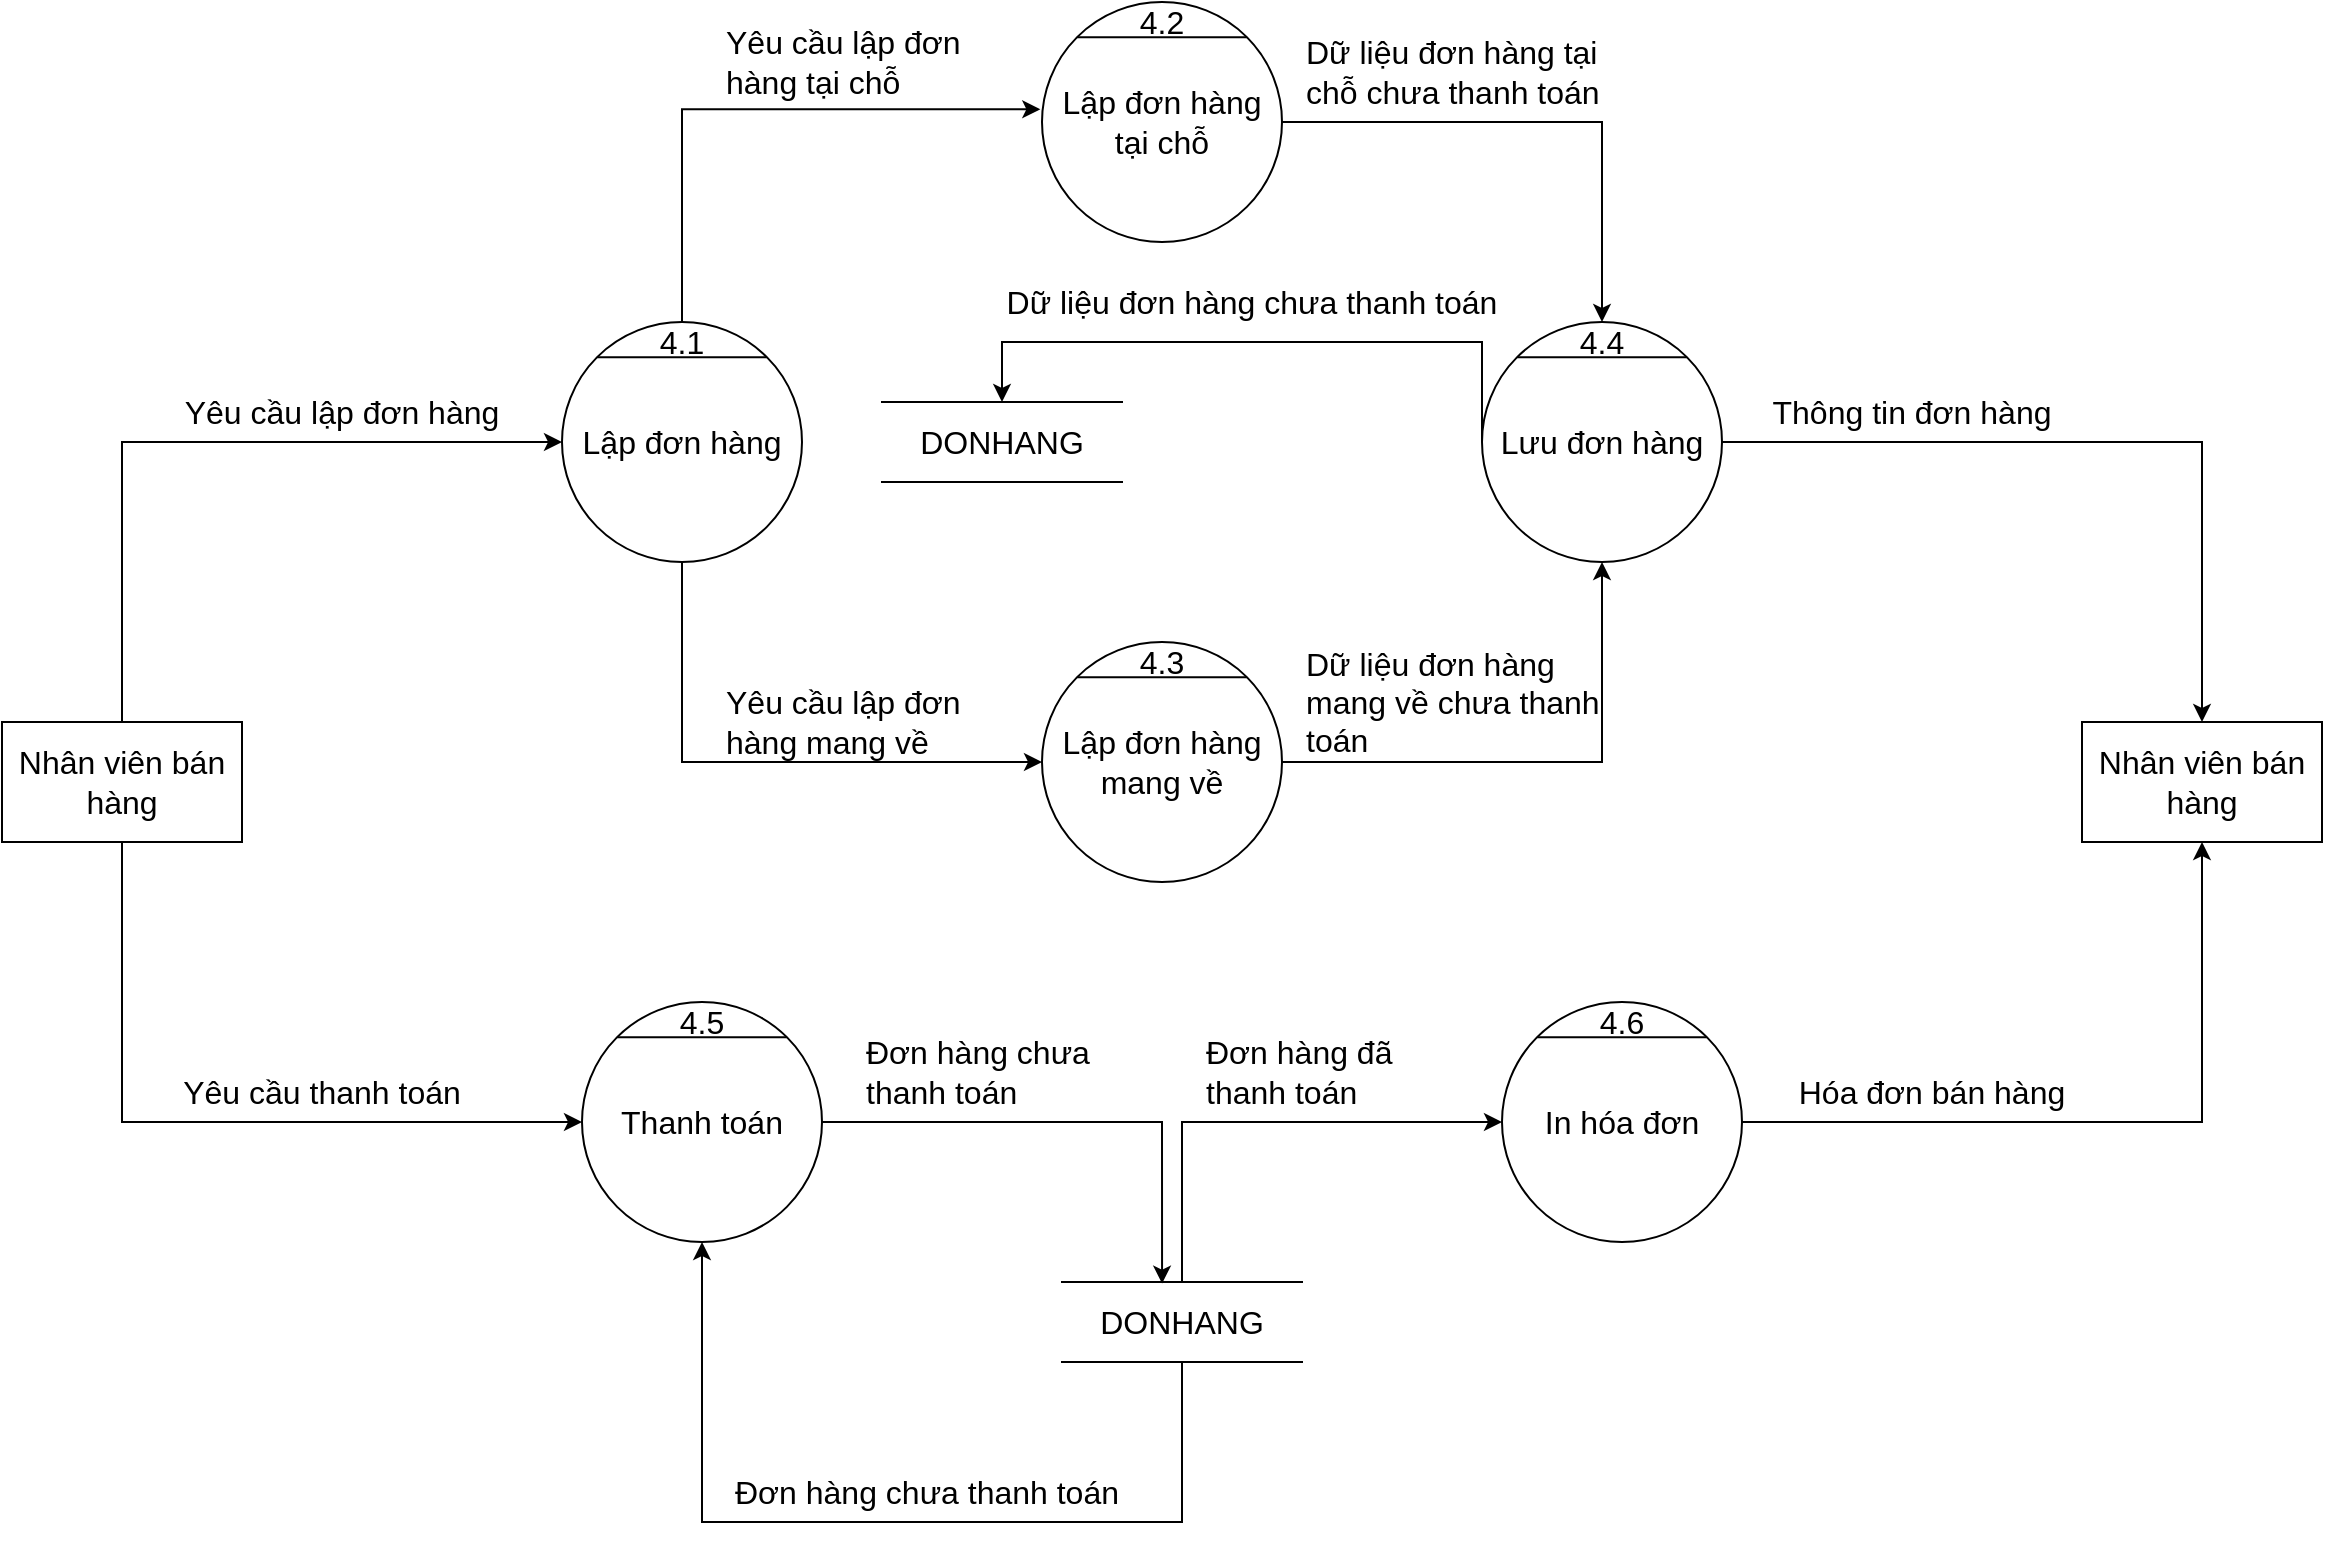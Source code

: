 <mxfile version="16.4.11" type="device"><diagram id="5ax3_BtPayFMwOqcSAkN" name="Page-1"><mxGraphModel dx="2333" dy="916" grid="1" gridSize="10" guides="1" tooltips="1" connect="1" arrows="1" fold="1" page="1" pageScale="1" pageWidth="850" pageHeight="1100" math="0" shadow="0"><root><mxCell id="0"/><mxCell id="1" parent="0"/><mxCell id="x4l41mXJJrtiR1HpYleA-1" value="Lập đơn hàng" style="ellipse;whiteSpace=wrap;html=1;aspect=fixed;fontSize=16;" parent="1" vertex="1"><mxGeometry x="120" y="320" width="120" height="120" as="geometry"/></mxCell><mxCell id="z9V9cIidKSv7BsvC9LAc-1" value="" style="endArrow=none;html=1;rounded=0;exitX=0;exitY=0;exitDx=0;exitDy=0;entryX=1;entryY=0;entryDx=0;entryDy=0;fontSize=16;" edge="1" parent="1" source="x4l41mXJJrtiR1HpYleA-1" target="x4l41mXJJrtiR1HpYleA-1"><mxGeometry width="50" height="50" relative="1" as="geometry"><mxPoint x="400" y="360" as="sourcePoint"/><mxPoint x="450" y="310" as="targetPoint"/></mxGeometry></mxCell><mxCell id="z9V9cIidKSv7BsvC9LAc-3" value="4.1" style="text;html=1;strokeColor=none;fillColor=none;align=center;verticalAlign=middle;whiteSpace=wrap;rounded=0;fontSize=16;" vertex="1" parent="1"><mxGeometry x="160" y="320" width="40" height="20" as="geometry"/></mxCell><mxCell id="z9V9cIidKSv7BsvC9LAc-4" value="Nhân viên bán hàng" style="rounded=0;whiteSpace=wrap;html=1;fontSize=16;" vertex="1" parent="1"><mxGeometry x="-160" y="520" width="120" height="60" as="geometry"/></mxCell><mxCell id="z9V9cIidKSv7BsvC9LAc-6" value="Yêu cầu lập đơn hàng" style="text;html=1;strokeColor=none;fillColor=none;align=center;verticalAlign=middle;whiteSpace=wrap;rounded=0;fontSize=16;" vertex="1" parent="1"><mxGeometry x="-70" y="350" width="160" height="30" as="geometry"/></mxCell><mxCell id="z9V9cIidKSv7BsvC9LAc-9" value="Lập đơn hàng tại chỗ" style="ellipse;whiteSpace=wrap;html=1;aspect=fixed;fontSize=16;" vertex="1" parent="1"><mxGeometry x="360" y="160" width="120" height="120" as="geometry"/></mxCell><mxCell id="z9V9cIidKSv7BsvC9LAc-10" value="" style="endArrow=none;html=1;rounded=0;exitX=0;exitY=0;exitDx=0;exitDy=0;entryX=1;entryY=0;entryDx=0;entryDy=0;fontSize=16;" edge="1" parent="1" source="z9V9cIidKSv7BsvC9LAc-9" target="z9V9cIidKSv7BsvC9LAc-9"><mxGeometry width="50" height="50" relative="1" as="geometry"><mxPoint x="640" y="200" as="sourcePoint"/><mxPoint x="690" y="150" as="targetPoint"/></mxGeometry></mxCell><mxCell id="z9V9cIidKSv7BsvC9LAc-11" value="4.2" style="text;html=1;strokeColor=none;fillColor=none;align=center;verticalAlign=middle;whiteSpace=wrap;rounded=0;fontSize=16;" vertex="1" parent="1"><mxGeometry x="400" y="160" width="40" height="20" as="geometry"/></mxCell><mxCell id="z9V9cIidKSv7BsvC9LAc-12" value="Lập đơn hàng mang về" style="ellipse;whiteSpace=wrap;html=1;aspect=fixed;fontSize=16;" vertex="1" parent="1"><mxGeometry x="360" y="480" width="120" height="120" as="geometry"/></mxCell><mxCell id="z9V9cIidKSv7BsvC9LAc-13" value="" style="endArrow=none;html=1;rounded=0;exitX=0;exitY=0;exitDx=0;exitDy=0;entryX=1;entryY=0;entryDx=0;entryDy=0;fontSize=16;" edge="1" parent="1" source="z9V9cIidKSv7BsvC9LAc-12" target="z9V9cIidKSv7BsvC9LAc-12"><mxGeometry width="50" height="50" relative="1" as="geometry"><mxPoint x="640" y="520" as="sourcePoint"/><mxPoint x="690" y="470" as="targetPoint"/></mxGeometry></mxCell><mxCell id="z9V9cIidKSv7BsvC9LAc-14" value="4.3" style="text;html=1;strokeColor=none;fillColor=none;align=center;verticalAlign=middle;whiteSpace=wrap;rounded=0;fontSize=16;" vertex="1" parent="1"><mxGeometry x="400" y="480" width="40" height="20" as="geometry"/></mxCell><mxCell id="z9V9cIidKSv7BsvC9LAc-15" value="" style="edgeStyle=elbowEdgeStyle;elbow=horizontal;endArrow=classic;html=1;rounded=0;fontSize=16;entryX=-0.007;entryY=0.447;entryDx=0;entryDy=0;entryPerimeter=0;exitX=0.5;exitY=0;exitDx=0;exitDy=0;" edge="1" parent="1" source="z9V9cIidKSv7BsvC9LAc-3" target="z9V9cIidKSv7BsvC9LAc-9"><mxGeometry width="50" height="50" relative="1" as="geometry"><mxPoint x="30" y="500" as="sourcePoint"/><mxPoint x="80" y="450" as="targetPoint"/><Array as="points"><mxPoint x="180" y="270"/></Array></mxGeometry></mxCell><mxCell id="z9V9cIidKSv7BsvC9LAc-16" value="Yêu cầu lập đơn hàng tại chỗ" style="text;html=1;strokeColor=none;fillColor=none;align=left;verticalAlign=middle;whiteSpace=wrap;rounded=0;fontSize=16;" vertex="1" parent="1"><mxGeometry x="200" y="170" width="130" height="40" as="geometry"/></mxCell><mxCell id="z9V9cIidKSv7BsvC9LAc-17" value="" style="edgeStyle=segmentEdgeStyle;endArrow=classic;html=1;rounded=0;fontSize=16;entryX=0;entryY=0.5;entryDx=0;entryDy=0;exitX=0.5;exitY=1;exitDx=0;exitDy=0;" edge="1" parent="1" source="x4l41mXJJrtiR1HpYleA-1" target="z9V9cIidKSv7BsvC9LAc-12"><mxGeometry width="50" height="50" relative="1" as="geometry"><mxPoint x="30" y="590" as="sourcePoint"/><mxPoint x="80" y="540" as="targetPoint"/><Array as="points"><mxPoint x="180" y="540"/></Array></mxGeometry></mxCell><mxCell id="z9V9cIidKSv7BsvC9LAc-18" value="Yêu cầu lập đơn hàng mang về" style="text;html=1;strokeColor=none;fillColor=none;align=left;verticalAlign=middle;whiteSpace=wrap;rounded=0;fontSize=16;" vertex="1" parent="1"><mxGeometry x="200" y="500" width="130" height="40" as="geometry"/></mxCell><mxCell id="z9V9cIidKSv7BsvC9LAc-19" value="DONHANG" style="shape=partialRectangle;whiteSpace=wrap;html=1;left=0;right=0;fillColor=none;fontSize=16;" vertex="1" parent="1"><mxGeometry x="280" y="360" width="120" height="40" as="geometry"/></mxCell><mxCell id="z9V9cIidKSv7BsvC9LAc-20" value="" style="edgeStyle=segmentEdgeStyle;endArrow=classic;html=1;rounded=0;fontSize=16;exitX=1;exitY=0.5;exitDx=0;exitDy=0;" edge="1" parent="1" source="z9V9cIidKSv7BsvC9LAc-9"><mxGeometry width="50" height="50" relative="1" as="geometry"><mxPoint x="440" y="390" as="sourcePoint"/><mxPoint x="640" y="320" as="targetPoint"/></mxGeometry></mxCell><mxCell id="z9V9cIidKSv7BsvC9LAc-21" value="" style="edgeStyle=segmentEdgeStyle;endArrow=classic;html=1;rounded=0;fontSize=16;exitX=1;exitY=0.5;exitDx=0;exitDy=0;" edge="1" parent="1" source="z9V9cIidKSv7BsvC9LAc-12"><mxGeometry width="50" height="50" relative="1" as="geometry"><mxPoint x="490" y="230" as="sourcePoint"/><mxPoint x="640" y="440" as="targetPoint"/></mxGeometry></mxCell><mxCell id="z9V9cIidKSv7BsvC9LAc-22" value="Dữ liệu đơn hàng tại chỗ chưa thanh toán" style="text;html=1;strokeColor=none;fillColor=none;align=left;verticalAlign=middle;whiteSpace=wrap;rounded=0;fontSize=16;" vertex="1" parent="1"><mxGeometry x="490" y="170" width="150" height="50" as="geometry"/></mxCell><mxCell id="z9V9cIidKSv7BsvC9LAc-23" value="Dữ liệu đơn hàng mang về chưa thanh toán" style="text;html=1;strokeColor=none;fillColor=none;align=left;verticalAlign=middle;whiteSpace=wrap;rounded=0;fontSize=16;" vertex="1" parent="1"><mxGeometry x="490" y="490" width="170" height="40" as="geometry"/></mxCell><mxCell id="z9V9cIidKSv7BsvC9LAc-24" value="Thanh toán" style="ellipse;whiteSpace=wrap;html=1;aspect=fixed;fontSize=16;" vertex="1" parent="1"><mxGeometry x="130" y="660" width="120" height="120" as="geometry"/></mxCell><mxCell id="z9V9cIidKSv7BsvC9LAc-25" value="" style="endArrow=none;html=1;rounded=0;exitX=0;exitY=0;exitDx=0;exitDy=0;entryX=1;entryY=0;entryDx=0;entryDy=0;fontSize=16;" edge="1" parent="1" source="z9V9cIidKSv7BsvC9LAc-24" target="z9V9cIidKSv7BsvC9LAc-24"><mxGeometry width="50" height="50" relative="1" as="geometry"><mxPoint x="410" y="700" as="sourcePoint"/><mxPoint x="460" y="650" as="targetPoint"/></mxGeometry></mxCell><mxCell id="z9V9cIidKSv7BsvC9LAc-26" value="4.5" style="text;html=1;strokeColor=none;fillColor=none;align=center;verticalAlign=middle;whiteSpace=wrap;rounded=0;fontSize=16;" vertex="1" parent="1"><mxGeometry x="170" y="660" width="40" height="20" as="geometry"/></mxCell><mxCell id="z9V9cIidKSv7BsvC9LAc-34" value="Lưu đơn hàng" style="ellipse;whiteSpace=wrap;html=1;aspect=fixed;fontSize=16;" vertex="1" parent="1"><mxGeometry x="580" y="320" width="120" height="120" as="geometry"/></mxCell><mxCell id="z9V9cIidKSv7BsvC9LAc-35" value="" style="endArrow=none;html=1;rounded=0;exitX=0;exitY=0;exitDx=0;exitDy=0;entryX=1;entryY=0;entryDx=0;entryDy=0;fontSize=16;" edge="1" parent="1" source="z9V9cIidKSv7BsvC9LAc-34" target="z9V9cIidKSv7BsvC9LAc-34"><mxGeometry width="50" height="50" relative="1" as="geometry"><mxPoint x="860" y="360" as="sourcePoint"/><mxPoint x="910" y="310" as="targetPoint"/></mxGeometry></mxCell><mxCell id="z9V9cIidKSv7BsvC9LAc-36" value="4.4" style="text;html=1;strokeColor=none;fillColor=none;align=center;verticalAlign=middle;whiteSpace=wrap;rounded=0;fontSize=16;" vertex="1" parent="1"><mxGeometry x="620" y="320" width="40" height="20" as="geometry"/></mxCell><mxCell id="z9V9cIidKSv7BsvC9LAc-37" value="" style="edgeStyle=segmentEdgeStyle;endArrow=classic;html=1;rounded=0;fontSize=16;exitX=0;exitY=0.5;exitDx=0;exitDy=0;entryX=0.5;entryY=0;entryDx=0;entryDy=0;" edge="1" parent="1" source="z9V9cIidKSv7BsvC9LAc-34" target="z9V9cIidKSv7BsvC9LAc-19"><mxGeometry width="50" height="50" relative="1" as="geometry"><mxPoint x="320" y="480" as="sourcePoint"/><mxPoint x="370" y="430" as="targetPoint"/><Array as="points"><mxPoint x="580" y="330"/><mxPoint x="340" y="330"/></Array></mxGeometry></mxCell><mxCell id="z9V9cIidKSv7BsvC9LAc-38" value="Dữ liệu đơn hàng chưa thanh toán" style="text;html=1;strokeColor=none;fillColor=none;align=center;verticalAlign=middle;whiteSpace=wrap;rounded=0;fontSize=16;" vertex="1" parent="1"><mxGeometry x="330" y="290" width="270" height="40" as="geometry"/></mxCell><mxCell id="z9V9cIidKSv7BsvC9LAc-39" value="Nhân viên bán hàng" style="rounded=0;whiteSpace=wrap;html=1;fontSize=16;" vertex="1" parent="1"><mxGeometry x="880" y="520" width="120" height="60" as="geometry"/></mxCell><mxCell id="z9V9cIidKSv7BsvC9LAc-40" value="" style="edgeStyle=segmentEdgeStyle;endArrow=classic;html=1;rounded=0;fontSize=16;exitX=0.5;exitY=0;exitDx=0;exitDy=0;entryX=0;entryY=0.5;entryDx=0;entryDy=0;" edge="1" parent="1" source="z9V9cIidKSv7BsvC9LAc-4" target="x4l41mXJJrtiR1HpYleA-1"><mxGeometry width="50" height="50" relative="1" as="geometry"><mxPoint x="210" y="560" as="sourcePoint"/><mxPoint x="260" y="510" as="targetPoint"/><Array as="points"><mxPoint x="-100" y="380"/></Array></mxGeometry></mxCell><mxCell id="z9V9cIidKSv7BsvC9LAc-41" value="" style="edgeStyle=segmentEdgeStyle;endArrow=classic;html=1;rounded=0;fontSize=16;exitX=1;exitY=0.5;exitDx=0;exitDy=0;entryX=0.5;entryY=0;entryDx=0;entryDy=0;" edge="1" parent="1" source="z9V9cIidKSv7BsvC9LAc-34" target="z9V9cIidKSv7BsvC9LAc-39"><mxGeometry width="50" height="50" relative="1" as="geometry"><mxPoint x="360" y="480" as="sourcePoint"/><mxPoint x="810" y="490" as="targetPoint"/></mxGeometry></mxCell><mxCell id="z9V9cIidKSv7BsvC9LAc-42" value="Thông tin đơn hàng" style="text;html=1;strokeColor=none;fillColor=none;align=center;verticalAlign=middle;whiteSpace=wrap;rounded=0;fontSize=16;" vertex="1" parent="1"><mxGeometry x="690" y="345" width="210" height="40" as="geometry"/></mxCell><mxCell id="z9V9cIidKSv7BsvC9LAc-52" value="" style="edgeStyle=segmentEdgeStyle;endArrow=classic;html=1;rounded=0;fontSize=16;exitX=0.5;exitY=1;exitDx=0;exitDy=0;entryX=0;entryY=0.5;entryDx=0;entryDy=0;" edge="1" parent="1" source="z9V9cIidKSv7BsvC9LAc-4" target="z9V9cIidKSv7BsvC9LAc-24"><mxGeometry width="50" height="50" relative="1" as="geometry"><mxPoint x="260" y="610" as="sourcePoint"/><mxPoint x="310" y="560" as="targetPoint"/><Array as="points"><mxPoint x="-100" y="720"/><mxPoint x="120" y="720"/></Array></mxGeometry></mxCell><mxCell id="z9V9cIidKSv7BsvC9LAc-53" value="Yêu cầu thanh toán" style="text;html=1;strokeColor=none;fillColor=none;align=center;verticalAlign=middle;whiteSpace=wrap;rounded=0;fontSize=16;" vertex="1" parent="1"><mxGeometry x="-80" y="690" width="160" height="30" as="geometry"/></mxCell><mxCell id="z9V9cIidKSv7BsvC9LAc-54" value="DONHANG" style="shape=partialRectangle;whiteSpace=wrap;html=1;left=0;right=0;fillColor=none;fontSize=16;" vertex="1" parent="1"><mxGeometry x="370" y="800" width="120" height="40" as="geometry"/></mxCell><mxCell id="z9V9cIidKSv7BsvC9LAc-59" value="In hóa đơn" style="ellipse;whiteSpace=wrap;html=1;aspect=fixed;fontSize=16;" vertex="1" parent="1"><mxGeometry x="590" y="660" width="120" height="120" as="geometry"/></mxCell><mxCell id="z9V9cIidKSv7BsvC9LAc-60" value="" style="endArrow=none;html=1;rounded=0;exitX=0;exitY=0;exitDx=0;exitDy=0;entryX=1;entryY=0;entryDx=0;entryDy=0;fontSize=16;" edge="1" parent="1" source="z9V9cIidKSv7BsvC9LAc-59" target="z9V9cIidKSv7BsvC9LAc-59"><mxGeometry width="50" height="50" relative="1" as="geometry"><mxPoint x="870" y="700" as="sourcePoint"/><mxPoint x="920" y="650" as="targetPoint"/></mxGeometry></mxCell><mxCell id="z9V9cIidKSv7BsvC9LAc-61" value="4.6" style="text;html=1;strokeColor=none;fillColor=none;align=center;verticalAlign=middle;whiteSpace=wrap;rounded=0;fontSize=16;" vertex="1" parent="1"><mxGeometry x="630" y="660" width="40" height="20" as="geometry"/></mxCell><mxCell id="z9V9cIidKSv7BsvC9LAc-63" value="" style="edgeStyle=segmentEdgeStyle;endArrow=classic;html=1;rounded=0;fontSize=16;exitX=0.5;exitY=0;exitDx=0;exitDy=0;entryX=0;entryY=0.5;entryDx=0;entryDy=0;" edge="1" parent="1" source="z9V9cIidKSv7BsvC9LAc-54" target="z9V9cIidKSv7BsvC9LAc-59"><mxGeometry width="50" height="50" relative="1" as="geometry"><mxPoint x="260" y="710" as="sourcePoint"/><mxPoint x="310" y="660" as="targetPoint"/><Array as="points"><mxPoint x="430" y="720"/></Array></mxGeometry></mxCell><mxCell id="z9V9cIidKSv7BsvC9LAc-64" value="Đơn hàng đã thanh toán" style="text;html=1;strokeColor=none;fillColor=none;align=left;verticalAlign=middle;whiteSpace=wrap;rounded=0;fontSize=16;" vertex="1" parent="1"><mxGeometry x="440" y="680" width="120" height="30" as="geometry"/></mxCell><mxCell id="z9V9cIidKSv7BsvC9LAc-65" value="" style="edgeStyle=segmentEdgeStyle;endArrow=classic;html=1;rounded=0;fontSize=16;exitX=0.5;exitY=1;exitDx=0;exitDy=0;entryX=0.5;entryY=1;entryDx=0;entryDy=0;" edge="1" parent="1" source="z9V9cIidKSv7BsvC9LAc-54" target="z9V9cIidKSv7BsvC9LAc-24"><mxGeometry width="50" height="50" relative="1" as="geometry"><mxPoint x="370" y="700" as="sourcePoint"/><mxPoint x="420" y="650" as="targetPoint"/><Array as="points"><mxPoint x="430" y="920"/><mxPoint x="190" y="920"/></Array></mxGeometry></mxCell><mxCell id="z9V9cIidKSv7BsvC9LAc-66" value="Đơn hàng chưa thanh toán" style="text;html=1;strokeColor=none;fillColor=none;align=center;verticalAlign=middle;whiteSpace=wrap;rounded=0;fontSize=16;" vertex="1" parent="1"><mxGeometry x="200" y="890" width="205" height="30" as="geometry"/></mxCell><mxCell id="z9V9cIidKSv7BsvC9LAc-68" value="" style="edgeStyle=segmentEdgeStyle;endArrow=classic;html=1;rounded=0;fontSize=16;exitX=1;exitY=0.5;exitDx=0;exitDy=0;entryX=0.417;entryY=0.02;entryDx=0;entryDy=0;entryPerimeter=0;" edge="1" parent="1" source="z9V9cIidKSv7BsvC9LAc-24" target="z9V9cIidKSv7BsvC9LAc-54"><mxGeometry width="50" height="50" relative="1" as="geometry"><mxPoint x="370" y="700" as="sourcePoint"/><mxPoint x="420" y="650" as="targetPoint"/></mxGeometry></mxCell><mxCell id="z9V9cIidKSv7BsvC9LAc-69" value="Đơn hàng chưa thanh toán" style="text;html=1;strokeColor=none;fillColor=none;align=left;verticalAlign=middle;whiteSpace=wrap;rounded=0;fontSize=16;" vertex="1" parent="1"><mxGeometry x="270" y="680" width="120" height="30" as="geometry"/></mxCell><mxCell id="z9V9cIidKSv7BsvC9LAc-70" value="" style="edgeStyle=segmentEdgeStyle;endArrow=classic;html=1;rounded=0;fontSize=16;entryX=0.5;entryY=1;entryDx=0;entryDy=0;exitX=1;exitY=0.5;exitDx=0;exitDy=0;" edge="1" parent="1" source="z9V9cIidKSv7BsvC9LAc-59" target="z9V9cIidKSv7BsvC9LAc-39"><mxGeometry width="50" height="50" relative="1" as="geometry"><mxPoint x="630" y="700" as="sourcePoint"/><mxPoint x="680" y="650" as="targetPoint"/></mxGeometry></mxCell><mxCell id="z9V9cIidKSv7BsvC9LAc-71" value="Hóa đơn bán hàng" style="text;html=1;strokeColor=none;fillColor=none;align=center;verticalAlign=middle;whiteSpace=wrap;rounded=0;fontSize=16;" vertex="1" parent="1"><mxGeometry x="700" y="685" width="210" height="40" as="geometry"/></mxCell></root></mxGraphModel></diagram></mxfile>